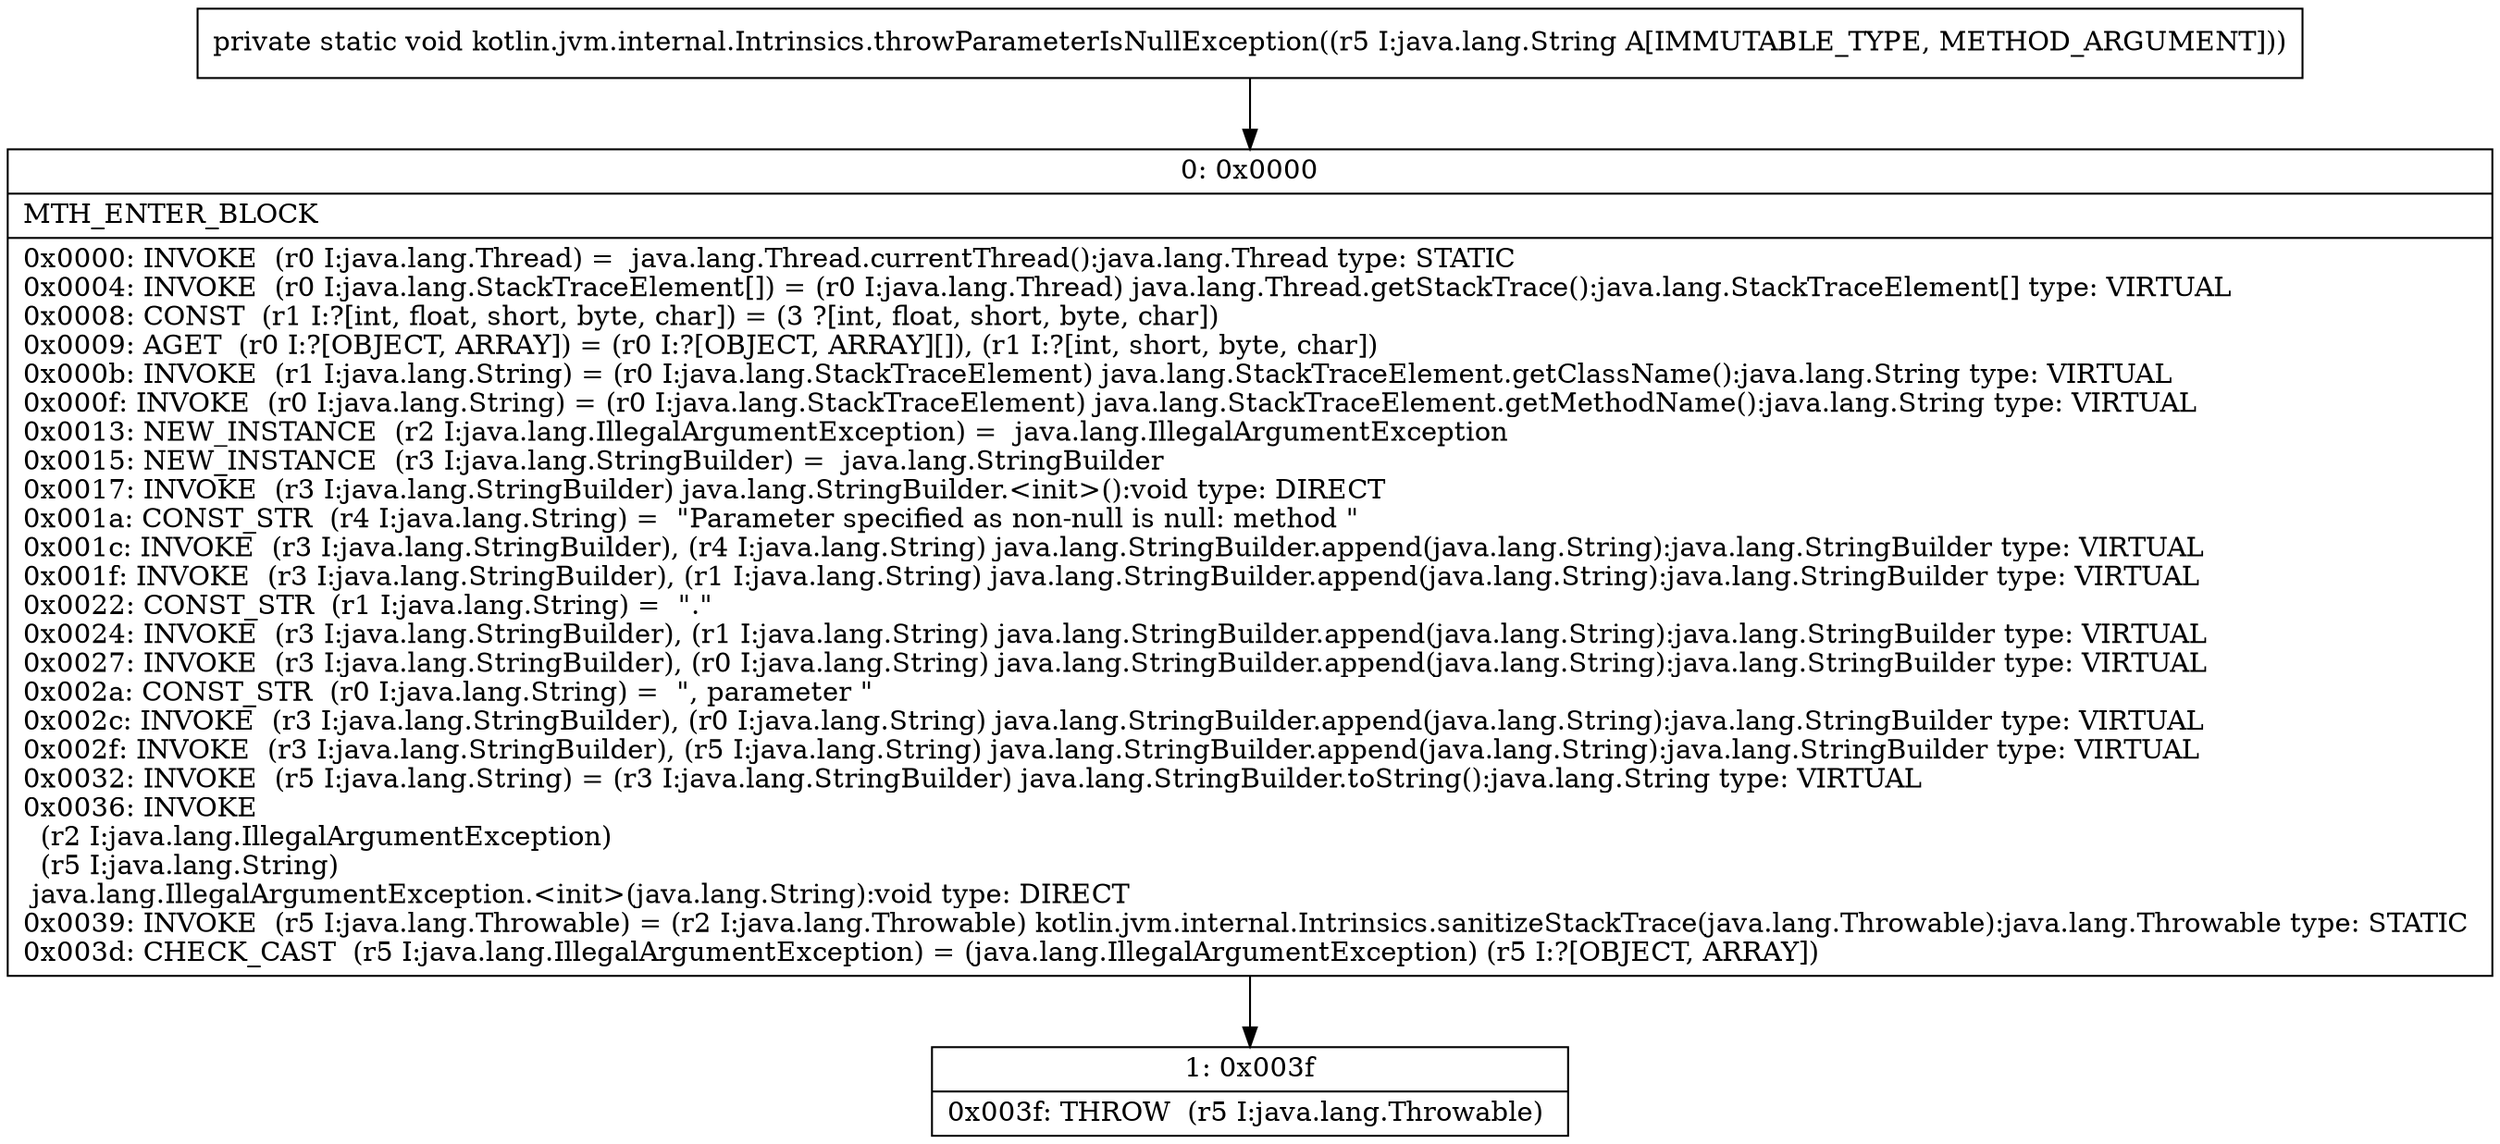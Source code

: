 digraph "CFG forkotlin.jvm.internal.Intrinsics.throwParameterIsNullException(Ljava\/lang\/String;)V" {
Node_0 [shape=record,label="{0\:\ 0x0000|MTH_ENTER_BLOCK\l|0x0000: INVOKE  (r0 I:java.lang.Thread) =  java.lang.Thread.currentThread():java.lang.Thread type: STATIC \l0x0004: INVOKE  (r0 I:java.lang.StackTraceElement[]) = (r0 I:java.lang.Thread) java.lang.Thread.getStackTrace():java.lang.StackTraceElement[] type: VIRTUAL \l0x0008: CONST  (r1 I:?[int, float, short, byte, char]) = (3 ?[int, float, short, byte, char]) \l0x0009: AGET  (r0 I:?[OBJECT, ARRAY]) = (r0 I:?[OBJECT, ARRAY][]), (r1 I:?[int, short, byte, char]) \l0x000b: INVOKE  (r1 I:java.lang.String) = (r0 I:java.lang.StackTraceElement) java.lang.StackTraceElement.getClassName():java.lang.String type: VIRTUAL \l0x000f: INVOKE  (r0 I:java.lang.String) = (r0 I:java.lang.StackTraceElement) java.lang.StackTraceElement.getMethodName():java.lang.String type: VIRTUAL \l0x0013: NEW_INSTANCE  (r2 I:java.lang.IllegalArgumentException) =  java.lang.IllegalArgumentException \l0x0015: NEW_INSTANCE  (r3 I:java.lang.StringBuilder) =  java.lang.StringBuilder \l0x0017: INVOKE  (r3 I:java.lang.StringBuilder) java.lang.StringBuilder.\<init\>():void type: DIRECT \l0x001a: CONST_STR  (r4 I:java.lang.String) =  \"Parameter specified as non\-null is null: method \" \l0x001c: INVOKE  (r3 I:java.lang.StringBuilder), (r4 I:java.lang.String) java.lang.StringBuilder.append(java.lang.String):java.lang.StringBuilder type: VIRTUAL \l0x001f: INVOKE  (r3 I:java.lang.StringBuilder), (r1 I:java.lang.String) java.lang.StringBuilder.append(java.lang.String):java.lang.StringBuilder type: VIRTUAL \l0x0022: CONST_STR  (r1 I:java.lang.String) =  \".\" \l0x0024: INVOKE  (r3 I:java.lang.StringBuilder), (r1 I:java.lang.String) java.lang.StringBuilder.append(java.lang.String):java.lang.StringBuilder type: VIRTUAL \l0x0027: INVOKE  (r3 I:java.lang.StringBuilder), (r0 I:java.lang.String) java.lang.StringBuilder.append(java.lang.String):java.lang.StringBuilder type: VIRTUAL \l0x002a: CONST_STR  (r0 I:java.lang.String) =  \", parameter \" \l0x002c: INVOKE  (r3 I:java.lang.StringBuilder), (r0 I:java.lang.String) java.lang.StringBuilder.append(java.lang.String):java.lang.StringBuilder type: VIRTUAL \l0x002f: INVOKE  (r3 I:java.lang.StringBuilder), (r5 I:java.lang.String) java.lang.StringBuilder.append(java.lang.String):java.lang.StringBuilder type: VIRTUAL \l0x0032: INVOKE  (r5 I:java.lang.String) = (r3 I:java.lang.StringBuilder) java.lang.StringBuilder.toString():java.lang.String type: VIRTUAL \l0x0036: INVOKE  \l  (r2 I:java.lang.IllegalArgumentException)\l  (r5 I:java.lang.String)\l java.lang.IllegalArgumentException.\<init\>(java.lang.String):void type: DIRECT \l0x0039: INVOKE  (r5 I:java.lang.Throwable) = (r2 I:java.lang.Throwable) kotlin.jvm.internal.Intrinsics.sanitizeStackTrace(java.lang.Throwable):java.lang.Throwable type: STATIC \l0x003d: CHECK_CAST  (r5 I:java.lang.IllegalArgumentException) = (java.lang.IllegalArgumentException) (r5 I:?[OBJECT, ARRAY]) \l}"];
Node_1 [shape=record,label="{1\:\ 0x003f|0x003f: THROW  (r5 I:java.lang.Throwable) \l}"];
MethodNode[shape=record,label="{private static void kotlin.jvm.internal.Intrinsics.throwParameterIsNullException((r5 I:java.lang.String A[IMMUTABLE_TYPE, METHOD_ARGUMENT])) }"];
MethodNode -> Node_0;
Node_0 -> Node_1;
}

